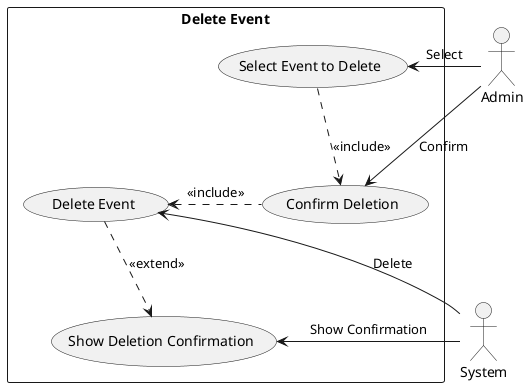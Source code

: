 @startuml Delete Event
actor Admin
actor System

rectangle "Delete Event" {
    (Select Event to Delete) as SelectEvent
    (Confirm Deletion) as ConfirmDeletion
    (Delete Event) as DeleteEvent
    (Show Deletion Confirmation) as ShowConfirmation

    SelectEvent .-> ConfirmDeletion : <<include>>
    ConfirmDeletion .left-> DeleteEvent : <<include>>
    DeleteEvent .-> ShowConfirmation : <<extend>>
}

Admin -right-> SelectEvent : "Select"
Admin -right-> ConfirmDeletion : "Confirm"
System -left-> DeleteEvent : "Delete"
System -left-> ShowConfirmation : "Show Confirmation"
@enduml
